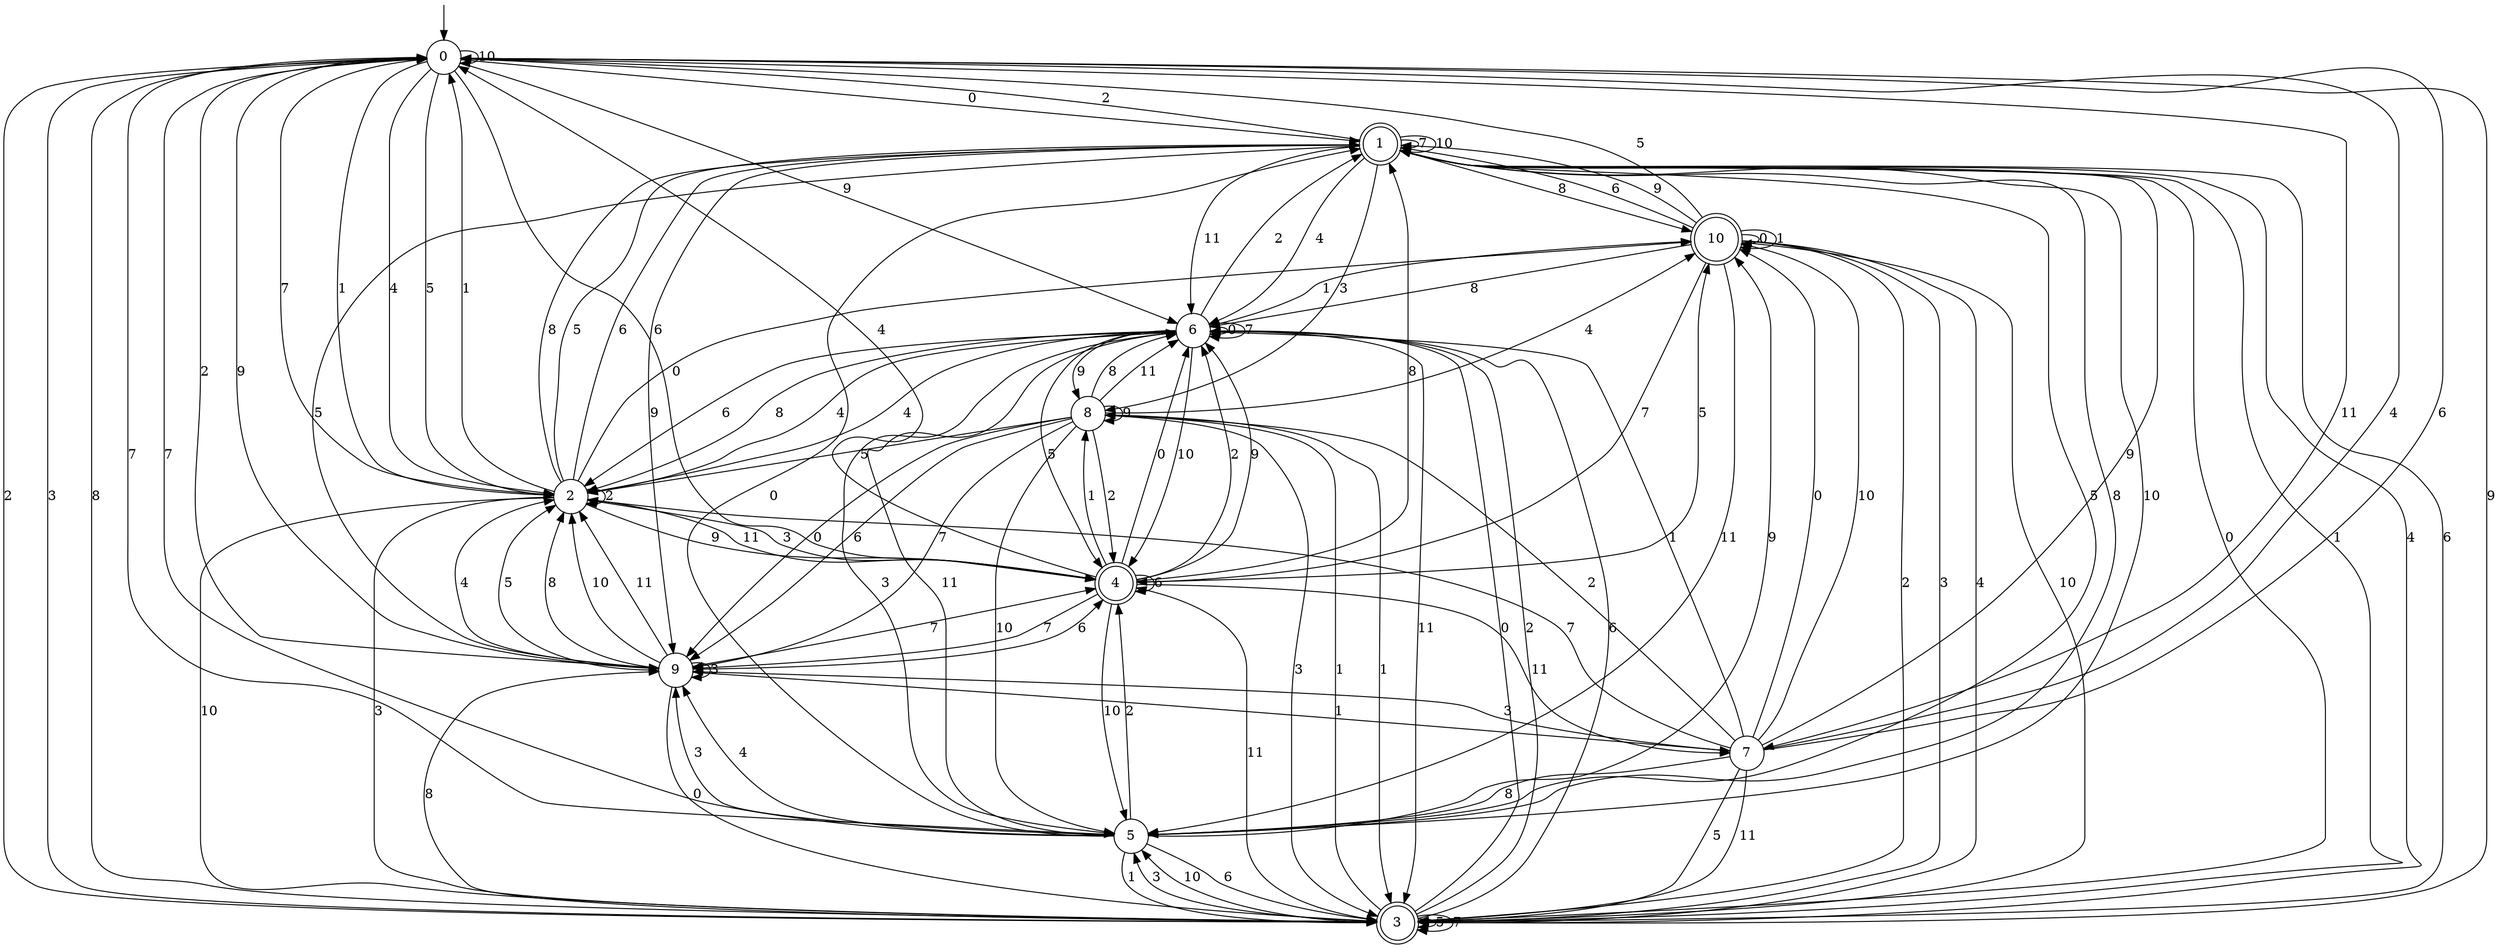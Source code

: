 digraph g {

	s0 [shape="circle" label="0"];
	s1 [shape="doublecircle" label="1"];
	s2 [shape="circle" label="2"];
	s3 [shape="doublecircle" label="3"];
	s4 [shape="doublecircle" label="4"];
	s5 [shape="circle" label="5"];
	s6 [shape="circle" label="6"];
	s7 [shape="circle" label="7"];
	s8 [shape="circle" label="8"];
	s9 [shape="circle" label="9"];
	s10 [shape="doublecircle" label="10"];
	s0 -> s1 [label="0"];
	s0 -> s2 [label="1"];
	s0 -> s3 [label="2"];
	s0 -> s3 [label="3"];
	s0 -> s2 [label="4"];
	s0 -> s2 [label="5"];
	s0 -> s4 [label="6"];
	s0 -> s5 [label="7"];
	s0 -> s3 [label="8"];
	s0 -> s6 [label="9"];
	s0 -> s0 [label="10"];
	s0 -> s7 [label="11"];
	s1 -> s3 [label="0"];
	s1 -> s3 [label="1"];
	s1 -> s0 [label="2"];
	s1 -> s8 [label="3"];
	s1 -> s6 [label="4"];
	s1 -> s9 [label="5"];
	s1 -> s3 [label="6"];
	s1 -> s1 [label="7"];
	s1 -> s10 [label="8"];
	s1 -> s9 [label="9"];
	s1 -> s1 [label="10"];
	s1 -> s6 [label="11"];
	s2 -> s10 [label="0"];
	s2 -> s0 [label="1"];
	s2 -> s2 [label="2"];
	s2 -> s3 [label="3"];
	s2 -> s6 [label="4"];
	s2 -> s1 [label="5"];
	s2 -> s1 [label="6"];
	s2 -> s0 [label="7"];
	s2 -> s1 [label="8"];
	s2 -> s4 [label="9"];
	s2 -> s3 [label="10"];
	s2 -> s4 [label="11"];
	s3 -> s6 [label="0"];
	s3 -> s8 [label="1"];
	s3 -> s6 [label="2"];
	s3 -> s5 [label="3"];
	s3 -> s1 [label="4"];
	s3 -> s3 [label="5"];
	s3 -> s6 [label="6"];
	s3 -> s3 [label="7"];
	s3 -> s9 [label="8"];
	s3 -> s0 [label="9"];
	s3 -> s5 [label="10"];
	s3 -> s4 [label="11"];
	s4 -> s6 [label="0"];
	s4 -> s8 [label="1"];
	s4 -> s6 [label="2"];
	s4 -> s2 [label="3"];
	s4 -> s0 [label="4"];
	s4 -> s10 [label="5"];
	s4 -> s4 [label="6"];
	s4 -> s9 [label="7"];
	s4 -> s1 [label="8"];
	s4 -> s6 [label="9"];
	s4 -> s5 [label="10"];
	s4 -> s7 [label="11"];
	s5 -> s1 [label="0"];
	s5 -> s3 [label="1"];
	s5 -> s4 [label="2"];
	s5 -> s9 [label="3"];
	s5 -> s9 [label="4"];
	s5 -> s1 [label="5"];
	s5 -> s3 [label="6"];
	s5 -> s0 [label="7"];
	s5 -> s1 [label="8"];
	s5 -> s10 [label="9"];
	s5 -> s1 [label="10"];
	s5 -> s6 [label="11"];
	s6 -> s6 [label="0"];
	s6 -> s10 [label="1"];
	s6 -> s1 [label="2"];
	s6 -> s5 [label="3"];
	s6 -> s2 [label="4"];
	s6 -> s4 [label="5"];
	s6 -> s2 [label="6"];
	s6 -> s6 [label="7"];
	s6 -> s2 [label="8"];
	s6 -> s8 [label="9"];
	s6 -> s4 [label="10"];
	s6 -> s3 [label="11"];
	s7 -> s10 [label="0"];
	s7 -> s6 [label="1"];
	s7 -> s8 [label="2"];
	s7 -> s9 [label="3"];
	s7 -> s0 [label="4"];
	s7 -> s3 [label="5"];
	s7 -> s0 [label="6"];
	s7 -> s2 [label="7"];
	s7 -> s5 [label="8"];
	s7 -> s1 [label="9"];
	s7 -> s10 [label="10"];
	s7 -> s3 [label="11"];
	s8 -> s9 [label="0"];
	s8 -> s3 [label="1"];
	s8 -> s4 [label="2"];
	s8 -> s3 [label="3"];
	s8 -> s10 [label="4"];
	s8 -> s2 [label="5"];
	s8 -> s9 [label="6"];
	s8 -> s9 [label="7"];
	s8 -> s6 [label="8"];
	s8 -> s8 [label="9"];
	s8 -> s5 [label="10"];
	s8 -> s6 [label="11"];
	s9 -> s3 [label="0"];
	s9 -> s7 [label="1"];
	s9 -> s0 [label="2"];
	s9 -> s9 [label="3"];
	s9 -> s2 [label="4"];
	s9 -> s2 [label="5"];
	s9 -> s4 [label="6"];
	s9 -> s4 [label="7"];
	s9 -> s2 [label="8"];
	s9 -> s0 [label="9"];
	s9 -> s2 [label="10"];
	s9 -> s2 [label="11"];
	s10 -> s10 [label="0"];
	s10 -> s10 [label="1"];
	s10 -> s3 [label="2"];
	s10 -> s3 [label="3"];
	s10 -> s3 [label="4"];
	s10 -> s0 [label="5"];
	s10 -> s1 [label="6"];
	s10 -> s4 [label="7"];
	s10 -> s6 [label="8"];
	s10 -> s1 [label="9"];
	s10 -> s3 [label="10"];
	s10 -> s5 [label="11"];

__start0 [label="" shape="none" width="0" height="0"];
__start0 -> s0;

}
